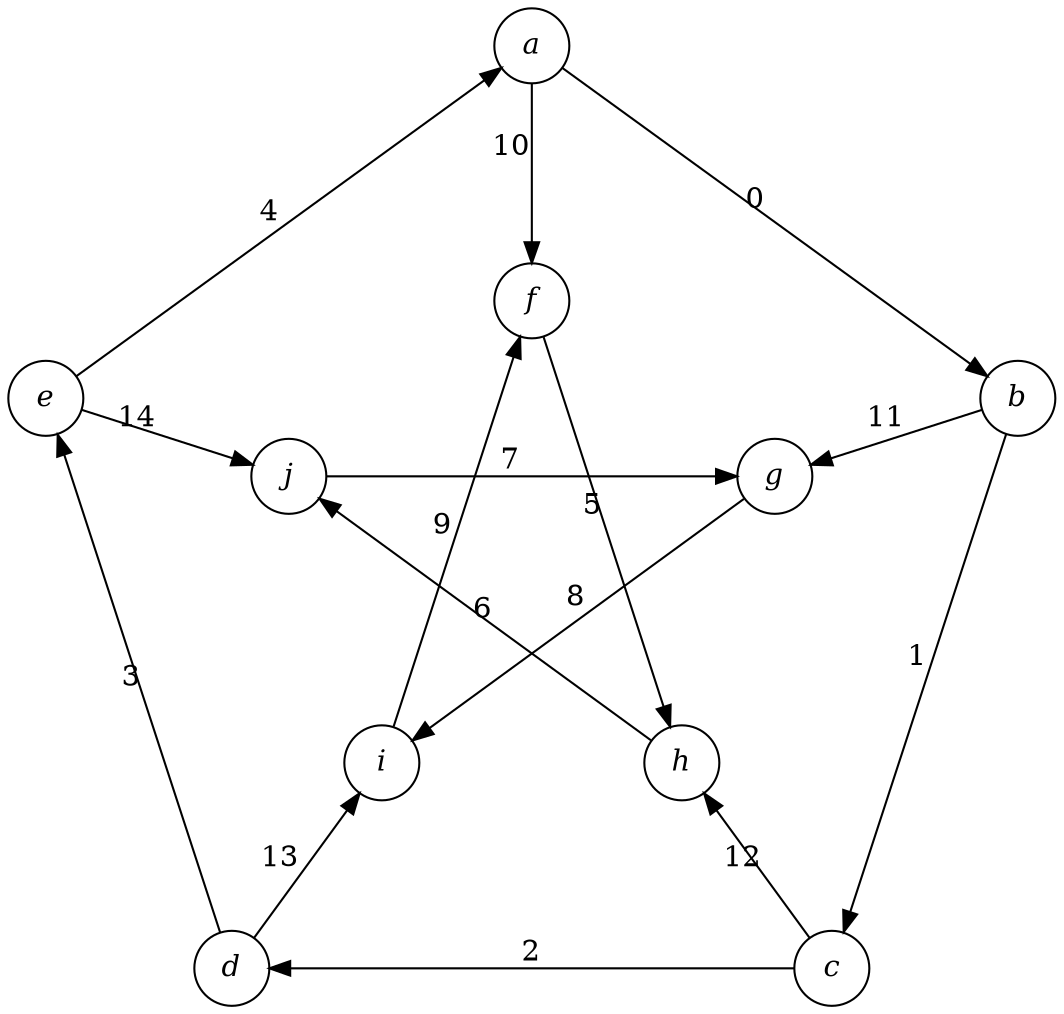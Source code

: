 digraph "Petersen Directed" {
  layout="neato"
  node [shape=circle fontname="Times-Italic"]
  a [pos="0,3.40!"]
  b [pos="3.24,1.05!"]
  c [pos="2,-2.75!"]
  d [pos="-2,-2.75!"]
  e [pos="-3.24,1.05!"]
  f [pos="0,1.70!"]
  g [pos="1.62,0.53!"]
  h [pos="1,-1.38!"]
  i [pos="-1,-1.38!"]
  j [pos="-1.62,0.53!"]
  a -> b [label=0]
  b -> c [label=1]
  c -> d [label=2]
  d -> e [label=3]
  e -> a [label=4]
  f -> h [label=5]
  h -> j [label=6]
  j -> g [label=7]
  g -> i [label=8]
  i -> f [label=9]
  a -> f [label=10]
  b -> g [label=11]
  c -> h [label=12]
  d -> i [label=13]
  e -> j [label=14]
}
